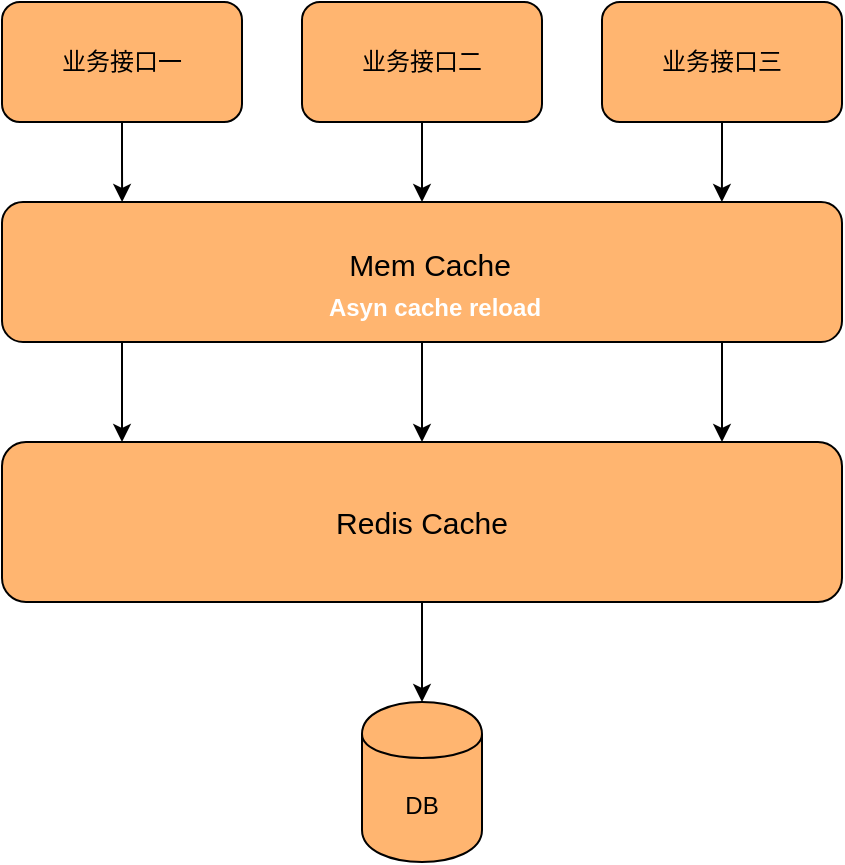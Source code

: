 <mxfile version="13.7.9" type="device"><diagram id="jEBS7tZyuzrd64rpa2CZ" name="第 1 页"><mxGraphModel dx="1106" dy="843" grid="0" gridSize="10" guides="1" tooltips="1" connect="1" arrows="1" fold="1" page="1" pageScale="1" pageWidth="827" pageHeight="1169" math="0" shadow="0"><root><mxCell id="0"/><mxCell id="1" parent="0"/><mxCell id="VXyT439oRhq9eBHXpZms-11" value="" style="edgeStyle=orthogonalEdgeStyle;rounded=0;orthogonalLoop=1;jettySize=auto;html=1;entryX=0.143;entryY=0;entryDx=0;entryDy=0;entryPerimeter=0;" parent="1" source="VXyT439oRhq9eBHXpZms-2" target="VXyT439oRhq9eBHXpZms-5" edge="1"><mxGeometry relative="1" as="geometry"/></mxCell><mxCell id="VXyT439oRhq9eBHXpZms-2" value="业务接口一" style="rounded=1;whiteSpace=wrap;html=1;fillColor=#FFB570;" parent="1" vertex="1"><mxGeometry x="200" y="200" width="120" height="60" as="geometry"/></mxCell><mxCell id="VXyT439oRhq9eBHXpZms-12" value="" style="edgeStyle=orthogonalEdgeStyle;rounded=0;orthogonalLoop=1;jettySize=auto;html=1;entryX=0.5;entryY=0;entryDx=0;entryDy=0;exitX=0.5;exitY=1;exitDx=0;exitDy=0;labelPosition=center;verticalLabelPosition=middle;align=center;verticalAlign=middle;horizontal=1;" parent="1" source="VXyT439oRhq9eBHXpZms-3" target="VXyT439oRhq9eBHXpZms-5" edge="1"><mxGeometry relative="1" as="geometry"/></mxCell><mxCell id="VXyT439oRhq9eBHXpZms-3" value="业务接口二" style="rounded=1;whiteSpace=wrap;html=1;fillColor=#FFB570;" parent="1" vertex="1"><mxGeometry x="350" y="200" width="120" height="60" as="geometry"/></mxCell><mxCell id="VXyT439oRhq9eBHXpZms-13" style="edgeStyle=orthogonalEdgeStyle;rounded=0;orthogonalLoop=1;jettySize=auto;html=1;exitX=0.5;exitY=1;exitDx=0;exitDy=0;entryX=0.857;entryY=0;entryDx=0;entryDy=0;entryPerimeter=0;" parent="1" source="VXyT439oRhq9eBHXpZms-4" target="VXyT439oRhq9eBHXpZms-5" edge="1"><mxGeometry relative="1" as="geometry"/></mxCell><mxCell id="VXyT439oRhq9eBHXpZms-4" value="业务接口三" style="rounded=1;whiteSpace=wrap;html=1;fillColor=#FFB570;" parent="1" vertex="1"><mxGeometry x="500" y="200" width="120" height="60" as="geometry"/></mxCell><mxCell id="VXyT439oRhq9eBHXpZms-17" value="" style="edgeStyle=orthogonalEdgeStyle;rounded=0;orthogonalLoop=1;jettySize=auto;html=1;fontSize=15;" parent="1" source="VXyT439oRhq9eBHXpZms-5" target="VXyT439oRhq9eBHXpZms-8" edge="1"><mxGeometry relative="1" as="geometry"><Array as="points"><mxPoint x="260" y="390"/><mxPoint x="260" y="390"/></Array></mxGeometry></mxCell><mxCell id="VXyT439oRhq9eBHXpZms-18" value="" style="edgeStyle=orthogonalEdgeStyle;rounded=0;orthogonalLoop=1;jettySize=auto;html=1;fontSize=15;" parent="1" source="VXyT439oRhq9eBHXpZms-5" target="VXyT439oRhq9eBHXpZms-8" edge="1"><mxGeometry relative="1" as="geometry"><Array as="points"><mxPoint x="560" y="380"/><mxPoint x="560" y="380"/></Array></mxGeometry></mxCell><mxCell id="VXyT439oRhq9eBHXpZms-19" value="" style="edgeStyle=orthogonalEdgeStyle;rounded=0;orthogonalLoop=1;jettySize=auto;html=1;fontSize=15;" parent="1" source="VXyT439oRhq9eBHXpZms-5" target="VXyT439oRhq9eBHXpZms-8" edge="1"><mxGeometry relative="1" as="geometry"/></mxCell><mxCell id="VXyT439oRhq9eBHXpZms-5" value="" style="rounded=1;whiteSpace=wrap;html=1;fillColor=#FFB570;" parent="1" vertex="1"><mxGeometry x="200" y="300" width="420" height="70" as="geometry"/></mxCell><mxCell id="VXyT439oRhq9eBHXpZms-21" value="" style="edgeStyle=orthogonalEdgeStyle;rounded=0;orthogonalLoop=1;jettySize=auto;html=1;fontSize=15;" parent="1" source="VXyT439oRhq9eBHXpZms-8" target="VXyT439oRhq9eBHXpZms-20" edge="1"><mxGeometry relative="1" as="geometry"/></mxCell><mxCell id="VXyT439oRhq9eBHXpZms-8" value="Redis Cache" style="rounded=1;whiteSpace=wrap;html=1;fontSize=15;fillColor=#FFB570;" parent="1" vertex="1"><mxGeometry x="200" y="420" width="420" height="80" as="geometry"/></mxCell><mxCell id="VXyT439oRhq9eBHXpZms-15" value="Mem Cache" style="text;html=1;strokeColor=none;fillColor=none;align=center;verticalAlign=middle;whiteSpace=wrap;rounded=0;fontSize=15;" parent="1" vertex="1"><mxGeometry x="366" y="323" width="96" height="15" as="geometry"/></mxCell><mxCell id="VXyT439oRhq9eBHXpZms-20" value="DB" style="shape=cylinder;whiteSpace=wrap;html=1;boundedLbl=1;backgroundOutline=1;rounded=1;fontSize=12;fillColor=#FFB570;" parent="1" vertex="1"><mxGeometry x="380" y="550" width="60" height="80" as="geometry"/></mxCell><mxCell id="Ob3qamo3FYylfndm4CVi-1" value="&lt;font color=&quot;#ffffff&quot;&gt;Asyn cache reload&lt;/font&gt;" style="text;html=1;strokeColor=none;fillColor=none;align=center;verticalAlign=middle;whiteSpace=wrap;rounded=0;fontSize=12;fontStyle=1" vertex="1" parent="1"><mxGeometry x="353" y="341" width="127" height="23" as="geometry"/></mxCell></root></mxGraphModel></diagram></mxfile>